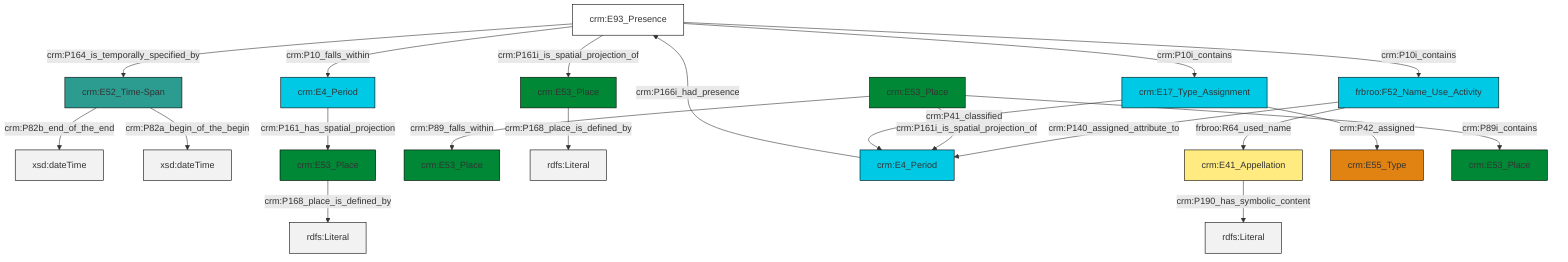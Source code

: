 graph TD
classDef Literal fill:#f2f2f2,stroke:#000000;
classDef CRM_Entity fill:#FFFFFF,stroke:#000000;
classDef Temporal_Entity fill:#00C9E6, stroke:#000000;
classDef Type fill:#E18312, stroke:#000000;
classDef Time-Span fill:#2C9C91, stroke:#000000;
classDef Appellation fill:#FFEB7F, stroke:#000000;
classDef Place fill:#008836, stroke:#000000;
classDef Persistent_Item fill:#B266B2, stroke:#000000;
classDef Conceptual_Object fill:#FFD700, stroke:#000000;
classDef Physical_Thing fill:#D2B48C, stroke:#000000;
classDef Actor fill:#f58aad, stroke:#000000;
classDef PC_Classes fill:#4ce600, stroke:#000000;
classDef Multi fill:#cccccc,stroke:#000000;

4["crm:E52_Time-Span"]:::Time-Span -->|crm:P82b_end_of_the_end| 5[xsd:dateTime]:::Literal
2["crm:E93_Presence"]:::CRM_Entity -->|crm:P10i_contains| 6["crm:E17_Type_Assignment"]:::Temporal_Entity
4["crm:E52_Time-Span"]:::Time-Span -->|crm:P82a_begin_of_the_begin| 7[xsd:dateTime]:::Literal
8["frbroo:F52_Name_Use_Activity"]:::Temporal_Entity -->|frbroo:R64_used_name| 9["crm:E41_Appellation"]:::Appellation
0["crm:E53_Place"]:::Place -->|crm:P168_place_is_defined_by| 14[rdfs:Literal]:::Literal
15["crm:E4_Period"]:::Temporal_Entity -->|crm:P166i_had_presence| 2["crm:E93_Presence"]:::CRM_Entity
2["crm:E93_Presence"]:::CRM_Entity -->|crm:P10_falls_within| 10["crm:E4_Period"]:::Temporal_Entity
2["crm:E93_Presence"]:::CRM_Entity -->|crm:P161i_is_spatial_projection_of| 0["crm:E53_Place"]:::Place
8["frbroo:F52_Name_Use_Activity"]:::Temporal_Entity -->|crm:P140_assigned_attribute_to| 15["crm:E4_Period"]:::Temporal_Entity
10["crm:E4_Period"]:::Temporal_Entity -->|crm:P161_has_spatial_projection| 18["crm:E53_Place"]:::Place
6["crm:E17_Type_Assignment"]:::Temporal_Entity -->|crm:P42_assigned| 20["crm:E55_Type"]:::Type
22["crm:E53_Place"]:::Place -->|crm:P89_falls_within| 12["crm:E53_Place"]:::Place
2["crm:E93_Presence"]:::CRM_Entity -->|crm:P10i_contains| 8["frbroo:F52_Name_Use_Activity"]:::Temporal_Entity
22["crm:E53_Place"]:::Place -->|crm:P89i_contains| 24["crm:E53_Place"]:::Place
9["crm:E41_Appellation"]:::Appellation -->|crm:P190_has_symbolic_content| 28[rdfs:Literal]:::Literal
22["crm:E53_Place"]:::Place -->|crm:P161i_is_spatial_projection_of| 15["crm:E4_Period"]:::Temporal_Entity
2["crm:E93_Presence"]:::CRM_Entity -->|crm:P164_is_temporally_specified_by| 4["crm:E52_Time-Span"]:::Time-Span
18["crm:E53_Place"]:::Place -->|crm:P168_place_is_defined_by| 29[rdfs:Literal]:::Literal
6["crm:E17_Type_Assignment"]:::Temporal_Entity -->|crm:P41_classified| 15["crm:E4_Period"]:::Temporal_Entity
